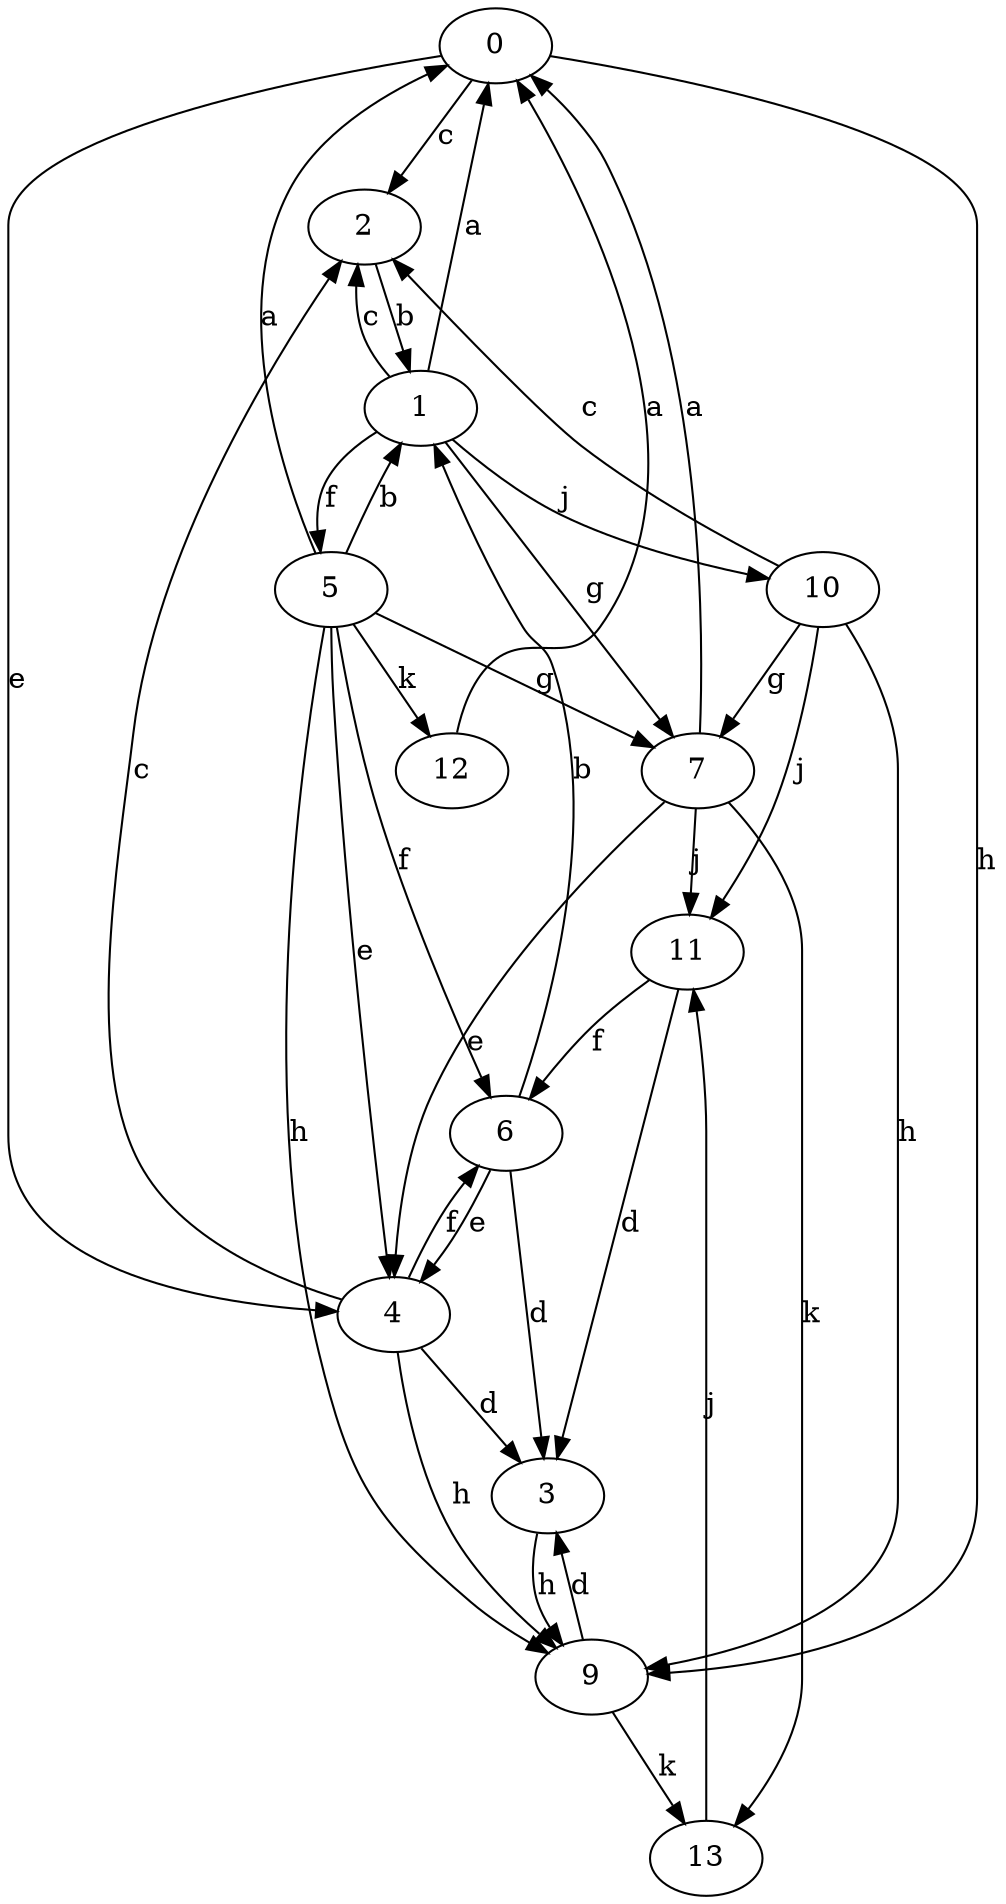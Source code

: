 strict digraph  {
0;
1;
2;
3;
4;
5;
6;
7;
9;
10;
11;
12;
13;
0 -> 2  [label=c];
0 -> 4  [label=e];
0 -> 9  [label=h];
1 -> 0  [label=a];
1 -> 2  [label=c];
1 -> 5  [label=f];
1 -> 7  [label=g];
1 -> 10  [label=j];
2 -> 1  [label=b];
3 -> 9  [label=h];
4 -> 2  [label=c];
4 -> 3  [label=d];
4 -> 6  [label=f];
4 -> 9  [label=h];
5 -> 0  [label=a];
5 -> 1  [label=b];
5 -> 4  [label=e];
5 -> 6  [label=f];
5 -> 7  [label=g];
5 -> 9  [label=h];
5 -> 12  [label=k];
6 -> 1  [label=b];
6 -> 3  [label=d];
6 -> 4  [label=e];
7 -> 0  [label=a];
7 -> 4  [label=e];
7 -> 11  [label=j];
7 -> 13  [label=k];
9 -> 3  [label=d];
9 -> 13  [label=k];
10 -> 2  [label=c];
10 -> 7  [label=g];
10 -> 9  [label=h];
10 -> 11  [label=j];
11 -> 3  [label=d];
11 -> 6  [label=f];
12 -> 0  [label=a];
13 -> 11  [label=j];
}
